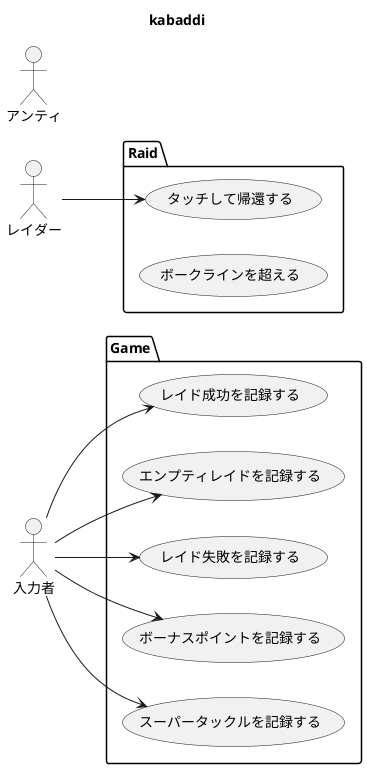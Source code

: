 @startuml kabaddi-scorer
Title kabaddi

left to right direction

actor "レイダー" as r
actor "アンティ" as a
actor "入力者" as o

package Raid {
  usecase "タッチして帰還する" as r1
  usecase "ボークラインを超える" as r2
}

package Game {
  usecase レイド成功を記録する as g1
  usecase エンプティレイドを記録する as g2
  usecase レイド失敗を記録する as g3
  usecase ボーナスポイントを記録する as g4
  usecase スーパータックルを記録する as g5
}

r --> r1

o -> g1
o --> g2
o --> g3
o --> g4
o --> g5

@enduml